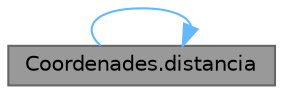 digraph "Coordenades.distancia"
{
 // LATEX_PDF_SIZE
  bgcolor="transparent";
  edge [fontname=Helvetica,fontsize=10,labelfontname=Helvetica,labelfontsize=10];
  node [fontname=Helvetica,fontsize=10,shape=box,height=0.2,width=0.4];
  rankdir="LR";
  Node1 [id="Node000001",label="Coordenades.distancia",height=0.2,width=0.4,color="gray40", fillcolor="grey60", style="filled", fontcolor="black",tooltip="Retorna la distància."];
  Node1 -> Node1 [id="edge1_Node000001_Node000001",color="steelblue1",style="solid",tooltip=" "];
}
